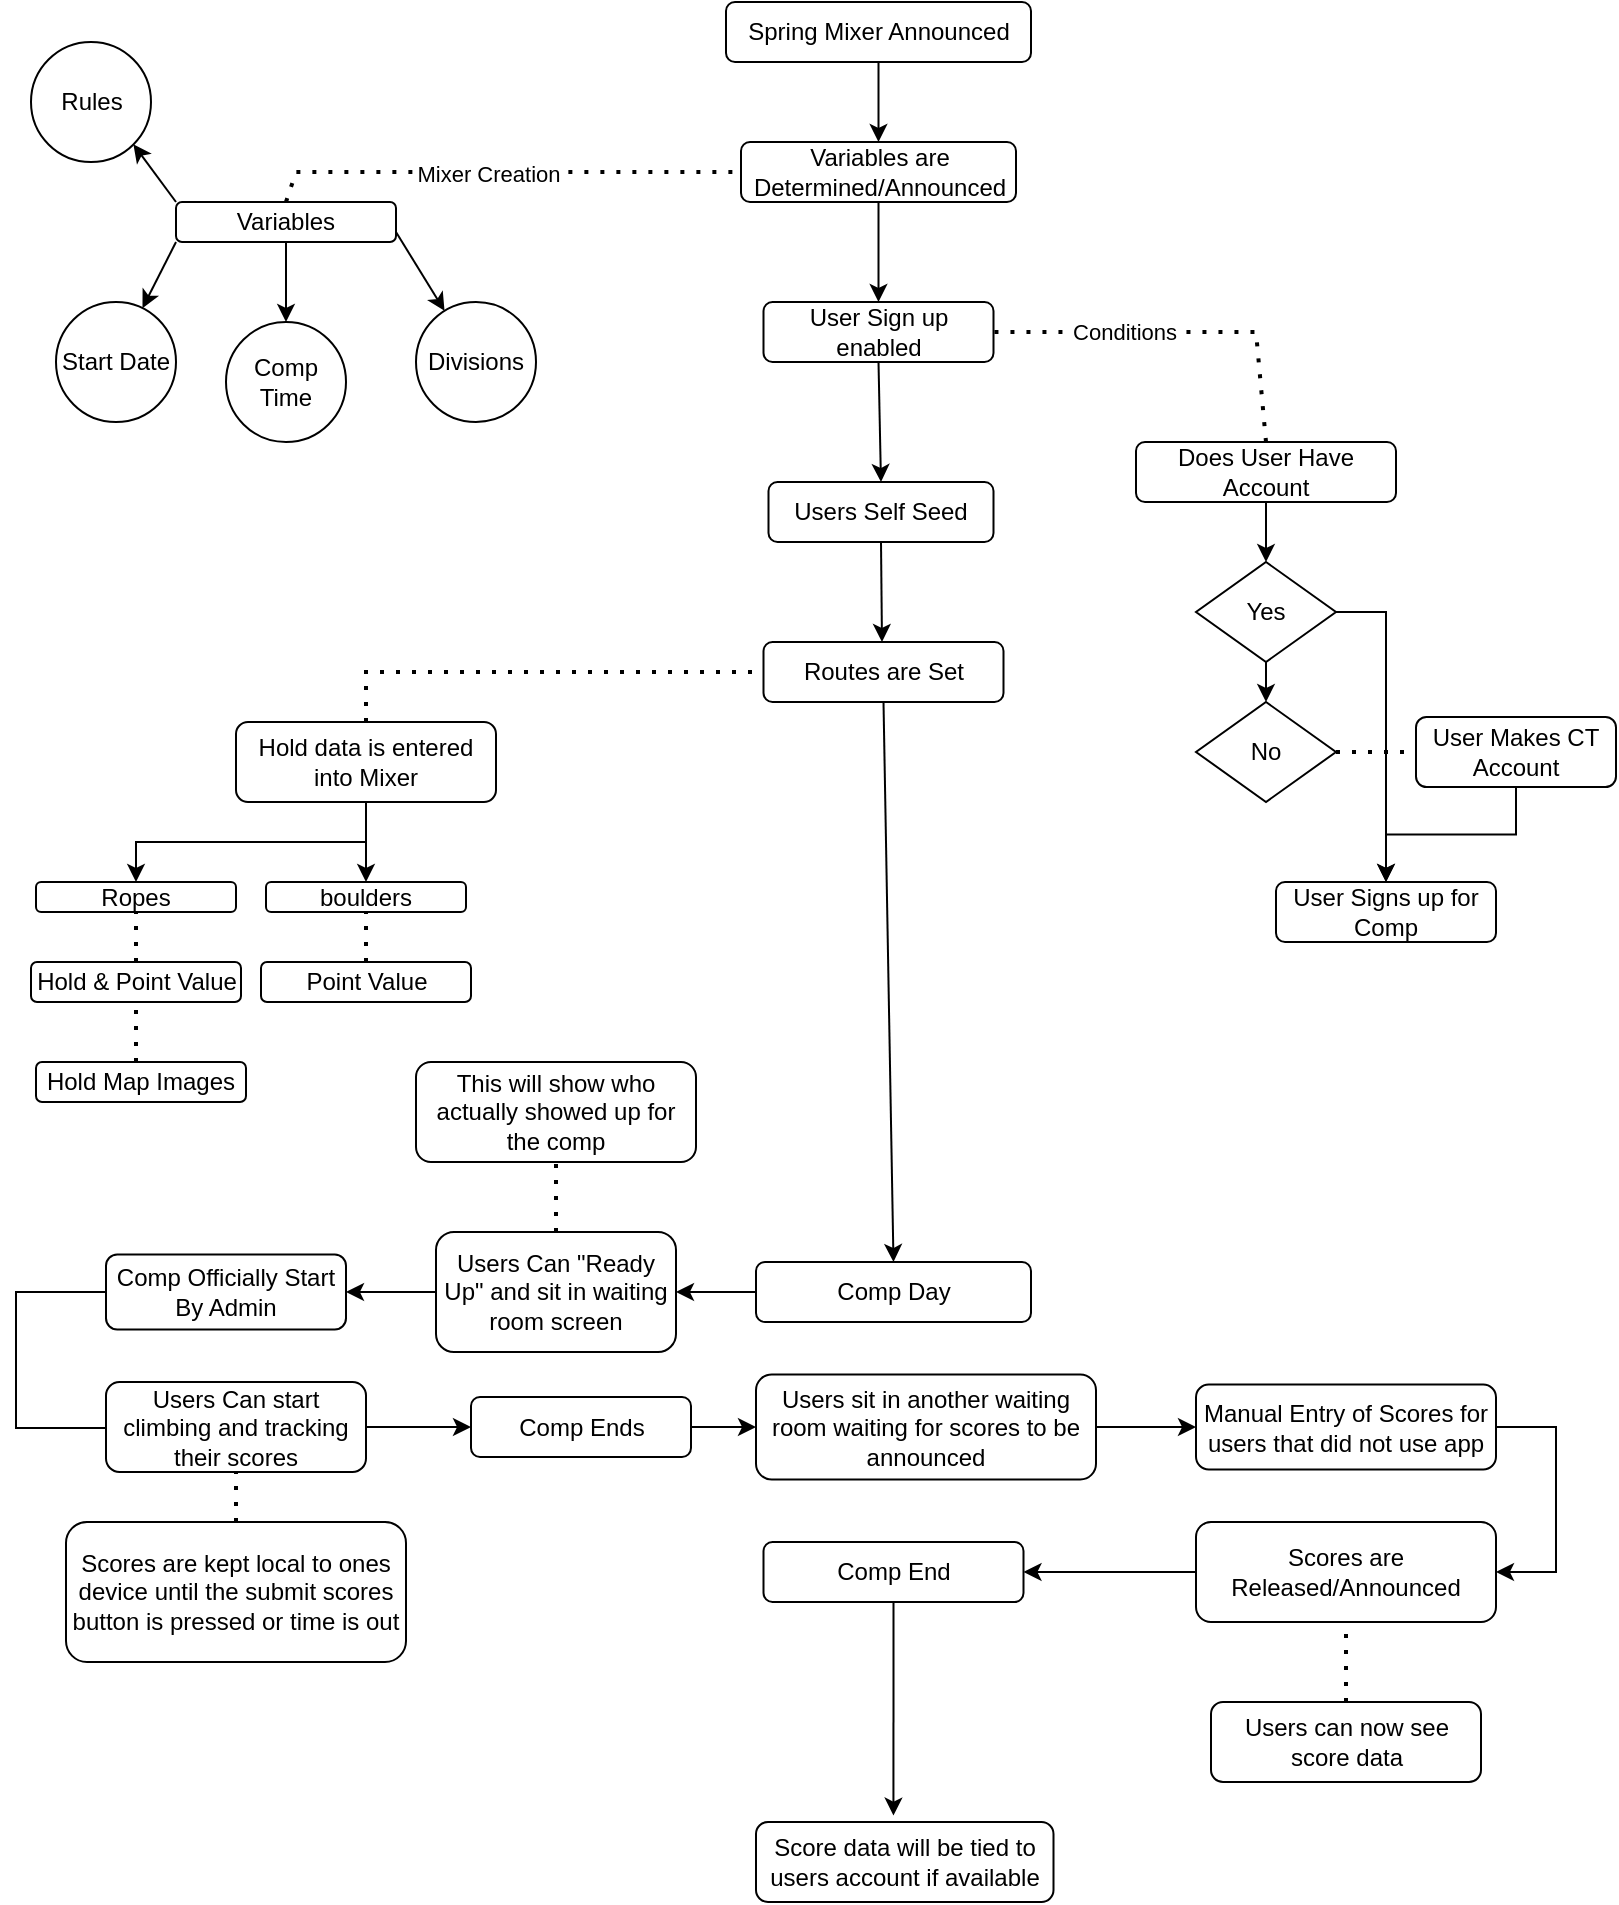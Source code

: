 <mxfile version="26.0.13">
  <diagram id="C5RBs43oDa-KdzZeNtuy" name="Page-1">
    <mxGraphModel dx="1400" dy="891" grid="1" gridSize="10" guides="1" tooltips="1" connect="1" arrows="1" fold="1" page="1" pageScale="1" pageWidth="827" pageHeight="1169" math="0" shadow="0">
      <root>
        <mxCell id="WIyWlLk6GJQsqaUBKTNV-0" />
        <mxCell id="WIyWlLk6GJQsqaUBKTNV-1" parent="WIyWlLk6GJQsqaUBKTNV-0" />
        <mxCell id="RBFZopENzZqXc9jWvcYU-9" style="edgeStyle=orthogonalEdgeStyle;rounded=0;orthogonalLoop=1;jettySize=auto;html=1;exitX=0.5;exitY=1;exitDx=0;exitDy=0;entryX=0.5;entryY=0;entryDx=0;entryDy=0;" edge="1" parent="WIyWlLk6GJQsqaUBKTNV-1" source="RBFZopENzZqXc9jWvcYU-0" target="RBFZopENzZqXc9jWvcYU-5">
          <mxGeometry relative="1" as="geometry" />
        </mxCell>
        <mxCell id="RBFZopENzZqXc9jWvcYU-0" value="Spring Mixer Announced" style="rounded=1;whiteSpace=wrap;html=1;" vertex="1" parent="WIyWlLk6GJQsqaUBKTNV-1">
          <mxGeometry x="375" y="20" width="152.5" height="30" as="geometry" />
        </mxCell>
        <mxCell id="RBFZopENzZqXc9jWvcYU-5" value="Variables are Determined/Announced" style="rounded=1;whiteSpace=wrap;html=1;" vertex="1" parent="WIyWlLk6GJQsqaUBKTNV-1">
          <mxGeometry x="382.5" y="90" width="137.5" height="30" as="geometry" />
        </mxCell>
        <mxCell id="RBFZopENzZqXc9jWvcYU-11" value="" style="endArrow=none;dashed=1;html=1;dashPattern=1 3;strokeWidth=2;rounded=0;entryX=0;entryY=0.5;entryDx=0;entryDy=0;exitX=0.5;exitY=0;exitDx=0;exitDy=0;" edge="1" parent="WIyWlLk6GJQsqaUBKTNV-1" source="RBFZopENzZqXc9jWvcYU-12" target="RBFZopENzZqXc9jWvcYU-5">
          <mxGeometry width="50" height="50" relative="1" as="geometry">
            <mxPoint x="160" y="160" as="sourcePoint" />
            <mxPoint x="430" y="330" as="targetPoint" />
            <Array as="points">
              <mxPoint x="160" y="105" />
            </Array>
          </mxGeometry>
        </mxCell>
        <mxCell id="RBFZopENzZqXc9jWvcYU-20" value="Mixer Creation" style="edgeLabel;html=1;align=center;verticalAlign=middle;resizable=0;points=[];" vertex="1" connectable="0" parent="RBFZopENzZqXc9jWvcYU-11">
          <mxGeometry x="-0.06" y="-1" relative="1" as="geometry">
            <mxPoint as="offset" />
          </mxGeometry>
        </mxCell>
        <mxCell id="RBFZopENzZqXc9jWvcYU-17" value="" style="edgeStyle=orthogonalEdgeStyle;rounded=0;orthogonalLoop=1;jettySize=auto;html=1;" edge="1" parent="WIyWlLk6GJQsqaUBKTNV-1" source="RBFZopENzZqXc9jWvcYU-12" target="RBFZopENzZqXc9jWvcYU-16">
          <mxGeometry relative="1" as="geometry" />
        </mxCell>
        <mxCell id="RBFZopENzZqXc9jWvcYU-12" value="Variables" style="rounded=1;whiteSpace=wrap;html=1;" vertex="1" parent="WIyWlLk6GJQsqaUBKTNV-1">
          <mxGeometry x="100" y="120" width="110" height="20" as="geometry" />
        </mxCell>
        <mxCell id="RBFZopENzZqXc9jWvcYU-13" value="Start Date" style="ellipse;whiteSpace=wrap;html=1;aspect=fixed;" vertex="1" parent="WIyWlLk6GJQsqaUBKTNV-1">
          <mxGeometry x="40" y="170" width="60" height="60" as="geometry" />
        </mxCell>
        <mxCell id="RBFZopENzZqXc9jWvcYU-15" value="" style="endArrow=classic;html=1;rounded=0;exitX=0;exitY=1;exitDx=0;exitDy=0;" edge="1" parent="WIyWlLk6GJQsqaUBKTNV-1" source="RBFZopENzZqXc9jWvcYU-12" target="RBFZopENzZqXc9jWvcYU-13">
          <mxGeometry width="50" height="50" relative="1" as="geometry">
            <mxPoint x="380" y="380" as="sourcePoint" />
            <mxPoint x="430" y="330" as="targetPoint" />
          </mxGeometry>
        </mxCell>
        <mxCell id="RBFZopENzZqXc9jWvcYU-16" value="Comp Time" style="ellipse;whiteSpace=wrap;html=1;aspect=fixed;" vertex="1" parent="WIyWlLk6GJQsqaUBKTNV-1">
          <mxGeometry x="125" y="180" width="60" height="60" as="geometry" />
        </mxCell>
        <mxCell id="RBFZopENzZqXc9jWvcYU-18" value="Divisions" style="ellipse;whiteSpace=wrap;html=1;aspect=fixed;" vertex="1" parent="WIyWlLk6GJQsqaUBKTNV-1">
          <mxGeometry x="220" y="170" width="60" height="60" as="geometry" />
        </mxCell>
        <mxCell id="RBFZopENzZqXc9jWvcYU-19" value="" style="endArrow=classic;html=1;rounded=0;exitX=1;exitY=0.75;exitDx=0;exitDy=0;" edge="1" parent="WIyWlLk6GJQsqaUBKTNV-1" source="RBFZopENzZqXc9jWvcYU-12" target="RBFZopENzZqXc9jWvcYU-18">
          <mxGeometry width="50" height="50" relative="1" as="geometry">
            <mxPoint x="110" y="190" as="sourcePoint" />
            <mxPoint x="93" y="223" as="targetPoint" />
          </mxGeometry>
        </mxCell>
        <mxCell id="RBFZopENzZqXc9jWvcYU-21" value="" style="endArrow=classic;html=1;rounded=0;exitX=0.5;exitY=1;exitDx=0;exitDy=0;entryX=0.5;entryY=0;entryDx=0;entryDy=0;" edge="1" parent="WIyWlLk6GJQsqaUBKTNV-1" source="RBFZopENzZqXc9jWvcYU-5" target="RBFZopENzZqXc9jWvcYU-22">
          <mxGeometry width="50" height="50" relative="1" as="geometry">
            <mxPoint x="380" y="390" as="sourcePoint" />
            <mxPoint x="445" y="170" as="targetPoint" />
          </mxGeometry>
        </mxCell>
        <mxCell id="RBFZopENzZqXc9jWvcYU-22" value="User Sign up enabled" style="rounded=1;whiteSpace=wrap;html=1;" vertex="1" parent="WIyWlLk6GJQsqaUBKTNV-1">
          <mxGeometry x="393.75" y="170" width="115" height="30" as="geometry" />
        </mxCell>
        <mxCell id="RBFZopENzZqXc9jWvcYU-23" value="" style="endArrow=none;dashed=1;html=1;dashPattern=1 3;strokeWidth=2;rounded=0;entryX=1;entryY=0.5;entryDx=0;entryDy=0;exitX=0.5;exitY=0;exitDx=0;exitDy=0;" edge="1" parent="WIyWlLk6GJQsqaUBKTNV-1" source="RBFZopENzZqXc9jWvcYU-25" target="RBFZopENzZqXc9jWvcYU-22">
          <mxGeometry width="50" height="50" relative="1" as="geometry">
            <mxPoint x="690" y="220" as="sourcePoint" />
            <mxPoint x="430" y="340" as="targetPoint" />
            <Array as="points">
              <mxPoint x="640" y="185" />
            </Array>
          </mxGeometry>
        </mxCell>
        <mxCell id="RBFZopENzZqXc9jWvcYU-24" value="&lt;div&gt;Conditions&lt;/div&gt;" style="edgeLabel;html=1;align=center;verticalAlign=middle;resizable=0;points=[];" vertex="1" connectable="0" parent="RBFZopENzZqXc9jWvcYU-23">
          <mxGeometry x="-0.116" relative="1" as="geometry">
            <mxPoint x="-39" as="offset" />
          </mxGeometry>
        </mxCell>
        <mxCell id="RBFZopENzZqXc9jWvcYU-41" style="edgeStyle=orthogonalEdgeStyle;rounded=0;orthogonalLoop=1;jettySize=auto;html=1;exitX=0.5;exitY=1;exitDx=0;exitDy=0;entryX=0.5;entryY=0;entryDx=0;entryDy=0;" edge="1" parent="WIyWlLk6GJQsqaUBKTNV-1" source="RBFZopENzZqXc9jWvcYU-25" target="RBFZopENzZqXc9jWvcYU-26">
          <mxGeometry relative="1" as="geometry" />
        </mxCell>
        <mxCell id="RBFZopENzZqXc9jWvcYU-25" value="Does User Have Account" style="rounded=1;whiteSpace=wrap;html=1;" vertex="1" parent="WIyWlLk6GJQsqaUBKTNV-1">
          <mxGeometry x="580" y="240" width="130" height="30" as="geometry" />
        </mxCell>
        <mxCell id="RBFZopENzZqXc9jWvcYU-47" style="edgeStyle=orthogonalEdgeStyle;rounded=0;orthogonalLoop=1;jettySize=auto;html=1;exitX=1;exitY=0.5;exitDx=0;exitDy=0;" edge="1" parent="WIyWlLk6GJQsqaUBKTNV-1" source="RBFZopENzZqXc9jWvcYU-26" target="RBFZopENzZqXc9jWvcYU-46">
          <mxGeometry relative="1" as="geometry" />
        </mxCell>
        <mxCell id="RBFZopENzZqXc9jWvcYU-26" value="Yes" style="rhombus;whiteSpace=wrap;html=1;" vertex="1" parent="WIyWlLk6GJQsqaUBKTNV-1">
          <mxGeometry x="610" y="300" width="70" height="50" as="geometry" />
        </mxCell>
        <mxCell id="RBFZopENzZqXc9jWvcYU-42" value="No" style="rhombus;whiteSpace=wrap;html=1;" vertex="1" parent="WIyWlLk6GJQsqaUBKTNV-1">
          <mxGeometry x="610" y="370" width="70" height="50" as="geometry" />
        </mxCell>
        <mxCell id="RBFZopENzZqXc9jWvcYU-43" value="" style="endArrow=classic;html=1;rounded=0;entryX=0.5;entryY=0;entryDx=0;entryDy=0;" edge="1" parent="WIyWlLk6GJQsqaUBKTNV-1" source="RBFZopENzZqXc9jWvcYU-26" target="RBFZopENzZqXc9jWvcYU-42">
          <mxGeometry width="50" height="50" relative="1" as="geometry">
            <mxPoint x="380" y="290" as="sourcePoint" />
            <mxPoint x="430" y="240" as="targetPoint" />
          </mxGeometry>
        </mxCell>
        <mxCell id="RBFZopENzZqXc9jWvcYU-48" style="edgeStyle=orthogonalEdgeStyle;rounded=0;orthogonalLoop=1;jettySize=auto;html=1;exitX=0.5;exitY=1;exitDx=0;exitDy=0;entryX=0.5;entryY=0;entryDx=0;entryDy=0;" edge="1" parent="WIyWlLk6GJQsqaUBKTNV-1" source="RBFZopENzZqXc9jWvcYU-44" target="RBFZopENzZqXc9jWvcYU-46">
          <mxGeometry relative="1" as="geometry" />
        </mxCell>
        <mxCell id="RBFZopENzZqXc9jWvcYU-44" value="User Makes CT Account" style="rounded=1;whiteSpace=wrap;html=1;" vertex="1" parent="WIyWlLk6GJQsqaUBKTNV-1">
          <mxGeometry x="720" y="377.5" width="100" height="35" as="geometry" />
        </mxCell>
        <mxCell id="RBFZopENzZqXc9jWvcYU-45" value="" style="endArrow=none;dashed=1;html=1;dashPattern=1 3;strokeWidth=2;rounded=0;entryX=0;entryY=0.5;entryDx=0;entryDy=0;exitX=1;exitY=0.5;exitDx=0;exitDy=0;" edge="1" parent="WIyWlLk6GJQsqaUBKTNV-1" source="RBFZopENzZqXc9jWvcYU-42" target="RBFZopENzZqXc9jWvcYU-44">
          <mxGeometry width="50" height="50" relative="1" as="geometry">
            <mxPoint x="380" y="290" as="sourcePoint" />
            <mxPoint x="430" y="240" as="targetPoint" />
          </mxGeometry>
        </mxCell>
        <mxCell id="RBFZopENzZqXc9jWvcYU-46" value="User Signs up for Comp" style="rounded=1;whiteSpace=wrap;html=1;" vertex="1" parent="WIyWlLk6GJQsqaUBKTNV-1">
          <mxGeometry x="650" y="460" width="110" height="30" as="geometry" />
        </mxCell>
        <mxCell id="RBFZopENzZqXc9jWvcYU-50" value="" style="endArrow=classic;html=1;rounded=0;exitX=0.5;exitY=1;exitDx=0;exitDy=0;entryX=0.5;entryY=0;entryDx=0;entryDy=0;" edge="1" parent="WIyWlLk6GJQsqaUBKTNV-1" source="RBFZopENzZqXc9jWvcYU-22" target="RBFZopENzZqXc9jWvcYU-53">
          <mxGeometry width="50" height="50" relative="1" as="geometry">
            <mxPoint x="380" y="290" as="sourcePoint" />
            <mxPoint x="440" y="250" as="targetPoint" />
          </mxGeometry>
        </mxCell>
        <mxCell id="RBFZopENzZqXc9jWvcYU-53" value="Users Self Seed" style="rounded=1;whiteSpace=wrap;html=1;" vertex="1" parent="WIyWlLk6GJQsqaUBKTNV-1">
          <mxGeometry x="396.25" y="260" width="112.5" height="30" as="geometry" />
        </mxCell>
        <mxCell id="RBFZopENzZqXc9jWvcYU-54" value="" style="endArrow=classic;html=1;rounded=0;exitX=0.5;exitY=1;exitDx=0;exitDy=0;" edge="1" parent="WIyWlLk6GJQsqaUBKTNV-1" source="RBFZopENzZqXc9jWvcYU-53">
          <mxGeometry width="50" height="50" relative="1" as="geometry">
            <mxPoint x="380" y="290" as="sourcePoint" />
            <mxPoint x="453" y="340" as="targetPoint" />
          </mxGeometry>
        </mxCell>
        <mxCell id="RBFZopENzZqXc9jWvcYU-55" value="Routes are Set" style="rounded=1;whiteSpace=wrap;html=1;" vertex="1" parent="WIyWlLk6GJQsqaUBKTNV-1">
          <mxGeometry x="393.75" y="340" width="120" height="30" as="geometry" />
        </mxCell>
        <mxCell id="RBFZopENzZqXc9jWvcYU-61" value="" style="endArrow=none;dashed=1;html=1;dashPattern=1 3;strokeWidth=2;rounded=0;entryX=0;entryY=0.5;entryDx=0;entryDy=0;exitX=0.5;exitY=0;exitDx=0;exitDy=0;" edge="1" parent="WIyWlLk6GJQsqaUBKTNV-1" source="RBFZopENzZqXc9jWvcYU-63" target="RBFZopENzZqXc9jWvcYU-55">
          <mxGeometry width="50" height="50" relative="1" as="geometry">
            <mxPoint x="220" y="410" as="sourcePoint" />
            <mxPoint x="430" y="340" as="targetPoint" />
            <Array as="points">
              <mxPoint x="195" y="355" />
            </Array>
          </mxGeometry>
        </mxCell>
        <mxCell id="RBFZopENzZqXc9jWvcYU-63" value="Hold data is entered into Mixer" style="rounded=1;whiteSpace=wrap;html=1;" vertex="1" parent="WIyWlLk6GJQsqaUBKTNV-1">
          <mxGeometry x="130" y="380" width="130" height="40" as="geometry" />
        </mxCell>
        <mxCell id="RBFZopENzZqXc9jWvcYU-64" value="Ropes" style="rounded=1;whiteSpace=wrap;html=1;arcSize=17;" vertex="1" parent="WIyWlLk6GJQsqaUBKTNV-1">
          <mxGeometry x="30" y="460" width="100" height="15" as="geometry" />
        </mxCell>
        <mxCell id="RBFZopENzZqXc9jWvcYU-66" value="boulders" style="rounded=1;whiteSpace=wrap;html=1;arcSize=17;" vertex="1" parent="WIyWlLk6GJQsqaUBKTNV-1">
          <mxGeometry x="145" y="460" width="100" height="15" as="geometry" />
        </mxCell>
        <mxCell id="RBFZopENzZqXc9jWvcYU-68" value="" style="endArrow=classic;html=1;rounded=0;exitX=0.5;exitY=1;exitDx=0;exitDy=0;entryX=0.5;entryY=0;entryDx=0;entryDy=0;" edge="1" parent="WIyWlLk6GJQsqaUBKTNV-1" source="RBFZopENzZqXc9jWvcYU-63" target="RBFZopENzZqXc9jWvcYU-64">
          <mxGeometry width="50" height="50" relative="1" as="geometry">
            <mxPoint x="380" y="290" as="sourcePoint" />
            <mxPoint x="430" y="240" as="targetPoint" />
            <Array as="points">
              <mxPoint x="195" y="440" />
              <mxPoint x="80" y="440" />
            </Array>
          </mxGeometry>
        </mxCell>
        <mxCell id="RBFZopENzZqXc9jWvcYU-69" value="" style="endArrow=classic;html=1;rounded=0;exitX=0.5;exitY=1;exitDx=0;exitDy=0;entryX=0.5;entryY=0;entryDx=0;entryDy=0;" edge="1" parent="WIyWlLk6GJQsqaUBKTNV-1" source="RBFZopENzZqXc9jWvcYU-63" target="RBFZopENzZqXc9jWvcYU-66">
          <mxGeometry width="50" height="50" relative="1" as="geometry">
            <mxPoint x="380" y="290" as="sourcePoint" />
            <mxPoint x="430" y="240" as="targetPoint" />
          </mxGeometry>
        </mxCell>
        <mxCell id="RBFZopENzZqXc9jWvcYU-70" value="Hold &amp;amp; Point Value" style="rounded=1;whiteSpace=wrap;html=1;" vertex="1" parent="WIyWlLk6GJQsqaUBKTNV-1">
          <mxGeometry x="27.5" y="500" width="105" height="20" as="geometry" />
        </mxCell>
        <mxCell id="RBFZopENzZqXc9jWvcYU-71" value="" style="endArrow=none;dashed=1;html=1;dashPattern=1 3;strokeWidth=2;rounded=0;entryX=0.5;entryY=1;entryDx=0;entryDy=0;exitX=0.5;exitY=0;exitDx=0;exitDy=0;" edge="1" parent="WIyWlLk6GJQsqaUBKTNV-1" source="RBFZopENzZqXc9jWvcYU-70" target="RBFZopENzZqXc9jWvcYU-64">
          <mxGeometry width="50" height="50" relative="1" as="geometry">
            <mxPoint x="380" y="390" as="sourcePoint" />
            <mxPoint x="430" y="340" as="targetPoint" />
          </mxGeometry>
        </mxCell>
        <mxCell id="RBFZopENzZqXc9jWvcYU-72" value="Point Value" style="rounded=1;whiteSpace=wrap;html=1;" vertex="1" parent="WIyWlLk6GJQsqaUBKTNV-1">
          <mxGeometry x="142.5" y="500" width="105" height="20" as="geometry" />
        </mxCell>
        <mxCell id="RBFZopENzZqXc9jWvcYU-73" value="" style="endArrow=none;dashed=1;html=1;dashPattern=1 3;strokeWidth=2;rounded=0;entryX=0.5;entryY=1;entryDx=0;entryDy=0;exitX=0.5;exitY=0;exitDx=0;exitDy=0;" edge="1" parent="WIyWlLk6GJQsqaUBKTNV-1" source="RBFZopENzZqXc9jWvcYU-72" target="RBFZopENzZqXc9jWvcYU-66">
          <mxGeometry width="50" height="50" relative="1" as="geometry">
            <mxPoint x="380" y="390" as="sourcePoint" />
            <mxPoint x="430" y="340" as="targetPoint" />
          </mxGeometry>
        </mxCell>
        <mxCell id="RBFZopENzZqXc9jWvcYU-76" value="" style="endArrow=none;dashed=1;html=1;dashPattern=1 3;strokeWidth=2;rounded=0;entryX=0.5;entryY=1;entryDx=0;entryDy=0;" edge="1" parent="WIyWlLk6GJQsqaUBKTNV-1" target="RBFZopENzZqXc9jWvcYU-70">
          <mxGeometry width="50" height="50" relative="1" as="geometry">
            <mxPoint x="80" y="550" as="sourcePoint" />
            <mxPoint x="430" y="340" as="targetPoint" />
          </mxGeometry>
        </mxCell>
        <mxCell id="RBFZopENzZqXc9jWvcYU-89" style="edgeStyle=orthogonalEdgeStyle;rounded=0;orthogonalLoop=1;jettySize=auto;html=1;exitX=0;exitY=0.5;exitDx=0;exitDy=0;entryX=1;entryY=0.5;entryDx=0;entryDy=0;" edge="1" parent="WIyWlLk6GJQsqaUBKTNV-1" source="RBFZopENzZqXc9jWvcYU-77" target="RBFZopENzZqXc9jWvcYU-87">
          <mxGeometry relative="1" as="geometry" />
        </mxCell>
        <mxCell id="RBFZopENzZqXc9jWvcYU-77" value="Comp Day" style="rounded=1;whiteSpace=wrap;html=1;" vertex="1" parent="WIyWlLk6GJQsqaUBKTNV-1">
          <mxGeometry x="390" y="650" width="137.5" height="30" as="geometry" />
        </mxCell>
        <mxCell id="RBFZopENzZqXc9jWvcYU-78" value="Hold Map Images" style="rounded=1;whiteSpace=wrap;html=1;" vertex="1" parent="WIyWlLk6GJQsqaUBKTNV-1">
          <mxGeometry x="30" y="550" width="105" height="20" as="geometry" />
        </mxCell>
        <mxCell id="RBFZopENzZqXc9jWvcYU-80" value="Rules" style="ellipse;whiteSpace=wrap;html=1;aspect=fixed;" vertex="1" parent="WIyWlLk6GJQsqaUBKTNV-1">
          <mxGeometry x="27.5" y="40" width="60" height="60" as="geometry" />
        </mxCell>
        <mxCell id="RBFZopENzZqXc9jWvcYU-82" value="" style="endArrow=classic;html=1;rounded=0;entryX=1;entryY=1;entryDx=0;entryDy=0;exitX=0;exitY=0;exitDx=0;exitDy=0;" edge="1" parent="WIyWlLk6GJQsqaUBKTNV-1" source="RBFZopENzZqXc9jWvcYU-12" target="RBFZopENzZqXc9jWvcYU-80">
          <mxGeometry width="50" height="50" relative="1" as="geometry">
            <mxPoint x="380" y="490" as="sourcePoint" />
            <mxPoint x="430" y="440" as="targetPoint" />
          </mxGeometry>
        </mxCell>
        <mxCell id="RBFZopENzZqXc9jWvcYU-83" value="" style="endArrow=classic;html=1;rounded=0;entryX=0.5;entryY=0;entryDx=0;entryDy=0;exitX=0.5;exitY=1;exitDx=0;exitDy=0;" edge="1" parent="WIyWlLk6GJQsqaUBKTNV-1" source="RBFZopENzZqXc9jWvcYU-55" target="RBFZopENzZqXc9jWvcYU-77">
          <mxGeometry width="50" height="50" relative="1" as="geometry">
            <mxPoint x="380" y="490" as="sourcePoint" />
            <mxPoint x="430" y="440" as="targetPoint" />
          </mxGeometry>
        </mxCell>
        <mxCell id="RBFZopENzZqXc9jWvcYU-93" style="edgeStyle=orthogonalEdgeStyle;rounded=0;orthogonalLoop=1;jettySize=auto;html=1;exitX=0;exitY=0.5;exitDx=0;exitDy=0;entryX=0;entryY=0.5;entryDx=0;entryDy=0;" edge="1" parent="WIyWlLk6GJQsqaUBKTNV-1" source="RBFZopENzZqXc9jWvcYU-85" target="RBFZopENzZqXc9jWvcYU-92">
          <mxGeometry relative="1" as="geometry">
            <Array as="points">
              <mxPoint x="20" y="665" />
              <mxPoint x="20" y="733" />
              <mxPoint x="80" y="733" />
            </Array>
          </mxGeometry>
        </mxCell>
        <mxCell id="RBFZopENzZqXc9jWvcYU-85" value="Comp Officially Start By Admin" style="rounded=1;whiteSpace=wrap;html=1;" vertex="1" parent="WIyWlLk6GJQsqaUBKTNV-1">
          <mxGeometry x="65" y="646.25" width="120" height="37.5" as="geometry" />
        </mxCell>
        <mxCell id="RBFZopENzZqXc9jWvcYU-90" style="edgeStyle=orthogonalEdgeStyle;rounded=0;orthogonalLoop=1;jettySize=auto;html=1;exitX=0;exitY=0.5;exitDx=0;exitDy=0;entryX=1;entryY=0.5;entryDx=0;entryDy=0;" edge="1" parent="WIyWlLk6GJQsqaUBKTNV-1" source="RBFZopENzZqXc9jWvcYU-87" target="RBFZopENzZqXc9jWvcYU-85">
          <mxGeometry relative="1" as="geometry" />
        </mxCell>
        <mxCell id="RBFZopENzZqXc9jWvcYU-87" value="Users Can &quot;Ready Up&quot; and sit in waiting room screen" style="rounded=1;whiteSpace=wrap;html=1;" vertex="1" parent="WIyWlLk6GJQsqaUBKTNV-1">
          <mxGeometry x="230" y="635" width="120" height="60" as="geometry" />
        </mxCell>
        <mxCell id="RBFZopENzZqXc9jWvcYU-105" style="edgeStyle=orthogonalEdgeStyle;rounded=0;orthogonalLoop=1;jettySize=auto;html=1;exitX=1;exitY=0.5;exitDx=0;exitDy=0;entryX=0;entryY=0.5;entryDx=0;entryDy=0;" edge="1" parent="WIyWlLk6GJQsqaUBKTNV-1" source="RBFZopENzZqXc9jWvcYU-92" target="RBFZopENzZqXc9jWvcYU-104">
          <mxGeometry relative="1" as="geometry" />
        </mxCell>
        <mxCell id="RBFZopENzZqXc9jWvcYU-92" value="Users Can start climbing and tracking their scores" style="rounded=1;whiteSpace=wrap;html=1;" vertex="1" parent="WIyWlLk6GJQsqaUBKTNV-1">
          <mxGeometry x="65" y="710" width="130" height="45" as="geometry" />
        </mxCell>
        <mxCell id="RBFZopENzZqXc9jWvcYU-96" value="Scores are kept local to ones device until the submit scores button is pressed or time is out" style="rounded=1;whiteSpace=wrap;html=1;" vertex="1" parent="WIyWlLk6GJQsqaUBKTNV-1">
          <mxGeometry x="45" y="780" width="170" height="70" as="geometry" />
        </mxCell>
        <mxCell id="RBFZopENzZqXc9jWvcYU-99" value="" style="endArrow=none;dashed=1;html=1;dashPattern=1 3;strokeWidth=2;rounded=0;entryX=0.5;entryY=1;entryDx=0;entryDy=0;exitX=0.5;exitY=0;exitDx=0;exitDy=0;" edge="1" parent="WIyWlLk6GJQsqaUBKTNV-1" source="RBFZopENzZqXc9jWvcYU-96" target="RBFZopENzZqXc9jWvcYU-92">
          <mxGeometry width="50" height="50" relative="1" as="geometry">
            <mxPoint x="380" y="590" as="sourcePoint" />
            <mxPoint x="430" y="540" as="targetPoint" />
          </mxGeometry>
        </mxCell>
        <mxCell id="RBFZopENzZqXc9jWvcYU-108" style="edgeStyle=orthogonalEdgeStyle;rounded=0;orthogonalLoop=1;jettySize=auto;html=1;exitX=1;exitY=0.5;exitDx=0;exitDy=0;entryX=0;entryY=0.5;entryDx=0;entryDy=0;" edge="1" parent="WIyWlLk6GJQsqaUBKTNV-1" source="RBFZopENzZqXc9jWvcYU-104" target="RBFZopENzZqXc9jWvcYU-107">
          <mxGeometry relative="1" as="geometry" />
        </mxCell>
        <mxCell id="RBFZopENzZqXc9jWvcYU-104" value="Comp Ends" style="rounded=1;whiteSpace=wrap;html=1;" vertex="1" parent="WIyWlLk6GJQsqaUBKTNV-1">
          <mxGeometry x="247.5" y="717.5" width="110" height="30" as="geometry" />
        </mxCell>
        <mxCell id="RBFZopENzZqXc9jWvcYU-110" style="edgeStyle=orthogonalEdgeStyle;rounded=0;orthogonalLoop=1;jettySize=auto;html=1;exitX=1;exitY=0.5;exitDx=0;exitDy=0;entryX=0;entryY=0.5;entryDx=0;entryDy=0;" edge="1" parent="WIyWlLk6GJQsqaUBKTNV-1" source="RBFZopENzZqXc9jWvcYU-107" target="RBFZopENzZqXc9jWvcYU-109">
          <mxGeometry relative="1" as="geometry" />
        </mxCell>
        <mxCell id="RBFZopENzZqXc9jWvcYU-107" value="Users sit in another waiting room waiting for scores to be announced" style="rounded=1;whiteSpace=wrap;html=1;" vertex="1" parent="WIyWlLk6GJQsqaUBKTNV-1">
          <mxGeometry x="390" y="706.25" width="170" height="52.5" as="geometry" />
        </mxCell>
        <mxCell id="RBFZopENzZqXc9jWvcYU-113" style="edgeStyle=orthogonalEdgeStyle;rounded=0;orthogonalLoop=1;jettySize=auto;html=1;exitX=1;exitY=0.5;exitDx=0;exitDy=0;entryX=1;entryY=0.5;entryDx=0;entryDy=0;" edge="1" parent="WIyWlLk6GJQsqaUBKTNV-1" source="RBFZopENzZqXc9jWvcYU-109" target="RBFZopENzZqXc9jWvcYU-112">
          <mxGeometry relative="1" as="geometry">
            <Array as="points">
              <mxPoint x="790" y="733" />
              <mxPoint x="790" y="805" />
            </Array>
          </mxGeometry>
        </mxCell>
        <mxCell id="RBFZopENzZqXc9jWvcYU-109" value="Manual Entry of Scores for users that did not use app" style="rounded=1;whiteSpace=wrap;html=1;" vertex="1" parent="WIyWlLk6GJQsqaUBKTNV-1">
          <mxGeometry x="610" y="711.25" width="150" height="42.5" as="geometry" />
        </mxCell>
        <mxCell id="RBFZopENzZqXc9jWvcYU-118" style="edgeStyle=orthogonalEdgeStyle;rounded=0;orthogonalLoop=1;jettySize=auto;html=1;exitX=0;exitY=0.5;exitDx=0;exitDy=0;entryX=1;entryY=0.5;entryDx=0;entryDy=0;" edge="1" parent="WIyWlLk6GJQsqaUBKTNV-1" source="RBFZopENzZqXc9jWvcYU-112" target="RBFZopENzZqXc9jWvcYU-117">
          <mxGeometry relative="1" as="geometry" />
        </mxCell>
        <mxCell id="RBFZopENzZqXc9jWvcYU-112" value="Scores are Released/Announced" style="rounded=1;whiteSpace=wrap;html=1;" vertex="1" parent="WIyWlLk6GJQsqaUBKTNV-1">
          <mxGeometry x="610" y="780" width="150" height="50" as="geometry" />
        </mxCell>
        <mxCell id="RBFZopENzZqXc9jWvcYU-115" value="Users can now see score data" style="rounded=1;whiteSpace=wrap;html=1;" vertex="1" parent="WIyWlLk6GJQsqaUBKTNV-1">
          <mxGeometry x="617.5" y="870" width="135" height="40" as="geometry" />
        </mxCell>
        <mxCell id="RBFZopENzZqXc9jWvcYU-116" value="" style="endArrow=none;dashed=1;html=1;dashPattern=1 3;strokeWidth=2;rounded=0;entryX=0.5;entryY=1;entryDx=0;entryDy=0;exitX=0.5;exitY=0;exitDx=0;exitDy=0;" edge="1" parent="WIyWlLk6GJQsqaUBKTNV-1" source="RBFZopENzZqXc9jWvcYU-115" target="RBFZopENzZqXc9jWvcYU-112">
          <mxGeometry width="50" height="50" relative="1" as="geometry">
            <mxPoint x="380" y="790" as="sourcePoint" />
            <mxPoint x="430" y="740" as="targetPoint" />
          </mxGeometry>
        </mxCell>
        <mxCell id="RBFZopENzZqXc9jWvcYU-117" value="Comp End" style="rounded=1;whiteSpace=wrap;html=1;" vertex="1" parent="WIyWlLk6GJQsqaUBKTNV-1">
          <mxGeometry x="393.75" y="790" width="130" height="30" as="geometry" />
        </mxCell>
        <mxCell id="RBFZopENzZqXc9jWvcYU-119" value="This will show who actually showed up for the comp" style="rounded=1;whiteSpace=wrap;html=1;" vertex="1" parent="WIyWlLk6GJQsqaUBKTNV-1">
          <mxGeometry x="220" y="550" width="140" height="50" as="geometry" />
        </mxCell>
        <mxCell id="RBFZopENzZqXc9jWvcYU-120" value="" style="endArrow=none;dashed=1;html=1;dashPattern=1 3;strokeWidth=2;rounded=0;entryX=0.5;entryY=1;entryDx=0;entryDy=0;exitX=0.5;exitY=0;exitDx=0;exitDy=0;" edge="1" parent="WIyWlLk6GJQsqaUBKTNV-1" source="RBFZopENzZqXc9jWvcYU-87" target="RBFZopENzZqXc9jWvcYU-119">
          <mxGeometry width="50" height="50" relative="1" as="geometry">
            <mxPoint x="380" y="690" as="sourcePoint" />
            <mxPoint x="430" y="640" as="targetPoint" />
          </mxGeometry>
        </mxCell>
        <mxCell id="RBFZopENzZqXc9jWvcYU-121" value="Score data will be tied to users account if available" style="rounded=1;whiteSpace=wrap;html=1;" vertex="1" parent="WIyWlLk6GJQsqaUBKTNV-1">
          <mxGeometry x="390" y="930" width="148.75" height="40" as="geometry" />
        </mxCell>
        <mxCell id="RBFZopENzZqXc9jWvcYU-122" value="" style="endArrow=classic;html=1;rounded=0;exitX=0.5;exitY=1;exitDx=0;exitDy=0;entryX=0.462;entryY=-0.08;entryDx=0;entryDy=0;entryPerimeter=0;" edge="1" parent="WIyWlLk6GJQsqaUBKTNV-1" source="RBFZopENzZqXc9jWvcYU-117" target="RBFZopENzZqXc9jWvcYU-121">
          <mxGeometry width="50" height="50" relative="1" as="geometry">
            <mxPoint x="380" y="890" as="sourcePoint" />
            <mxPoint x="430" y="840" as="targetPoint" />
          </mxGeometry>
        </mxCell>
      </root>
    </mxGraphModel>
  </diagram>
</mxfile>
